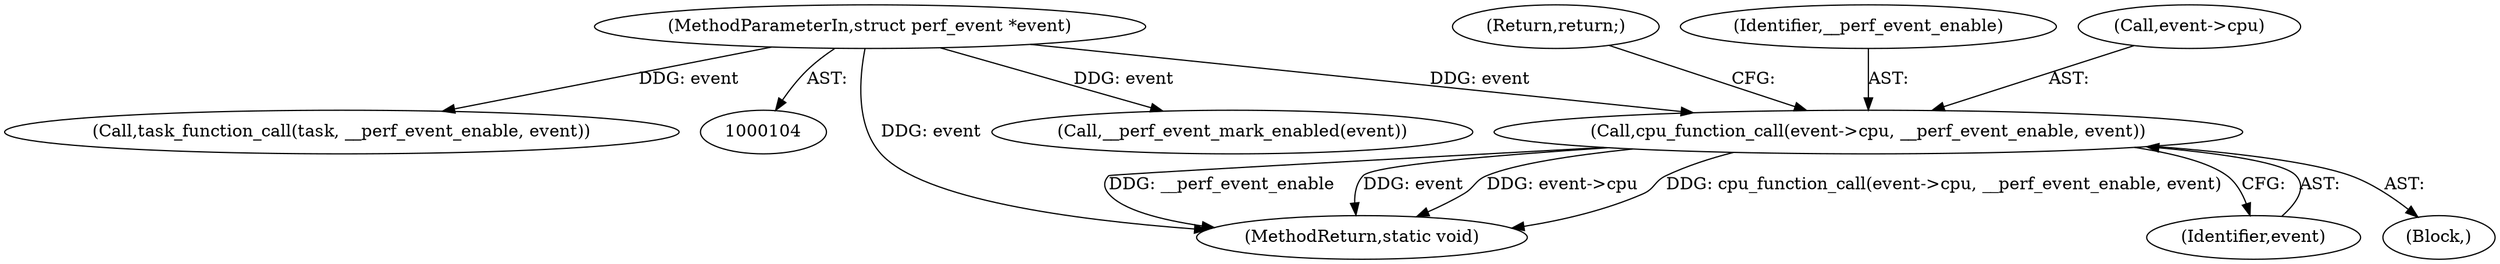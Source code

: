 digraph "0_linux_f63a8daa5812afef4f06c962351687e1ff9ccb2b_1@pointer" {
"1000123" [label="(Call,cpu_function_call(event->cpu, __perf_event_enable, event))"];
"1000105" [label="(MethodParameterIn,struct perf_event *event)"];
"1000129" [label="(Return,return;)"];
"1000203" [label="(MethodReturn,static void)"];
"1000127" [label="(Identifier,__perf_event_enable)"];
"1000128" [label="(Identifier,event)"];
"1000122" [label="(Block,)"];
"1000160" [label="(Call,__perf_event_mark_enabled(event))"];
"1000124" [label="(Call,event->cpu)"];
"1000170" [label="(Call,task_function_call(task, __perf_event_enable, event))"];
"1000105" [label="(MethodParameterIn,struct perf_event *event)"];
"1000123" [label="(Call,cpu_function_call(event->cpu, __perf_event_enable, event))"];
"1000123" -> "1000122"  [label="AST: "];
"1000123" -> "1000128"  [label="CFG: "];
"1000124" -> "1000123"  [label="AST: "];
"1000127" -> "1000123"  [label="AST: "];
"1000128" -> "1000123"  [label="AST: "];
"1000129" -> "1000123"  [label="CFG: "];
"1000123" -> "1000203"  [label="DDG: cpu_function_call(event->cpu, __perf_event_enable, event)"];
"1000123" -> "1000203"  [label="DDG: __perf_event_enable"];
"1000123" -> "1000203"  [label="DDG: event"];
"1000123" -> "1000203"  [label="DDG: event->cpu"];
"1000105" -> "1000123"  [label="DDG: event"];
"1000105" -> "1000104"  [label="AST: "];
"1000105" -> "1000203"  [label="DDG: event"];
"1000105" -> "1000160"  [label="DDG: event"];
"1000105" -> "1000170"  [label="DDG: event"];
}
